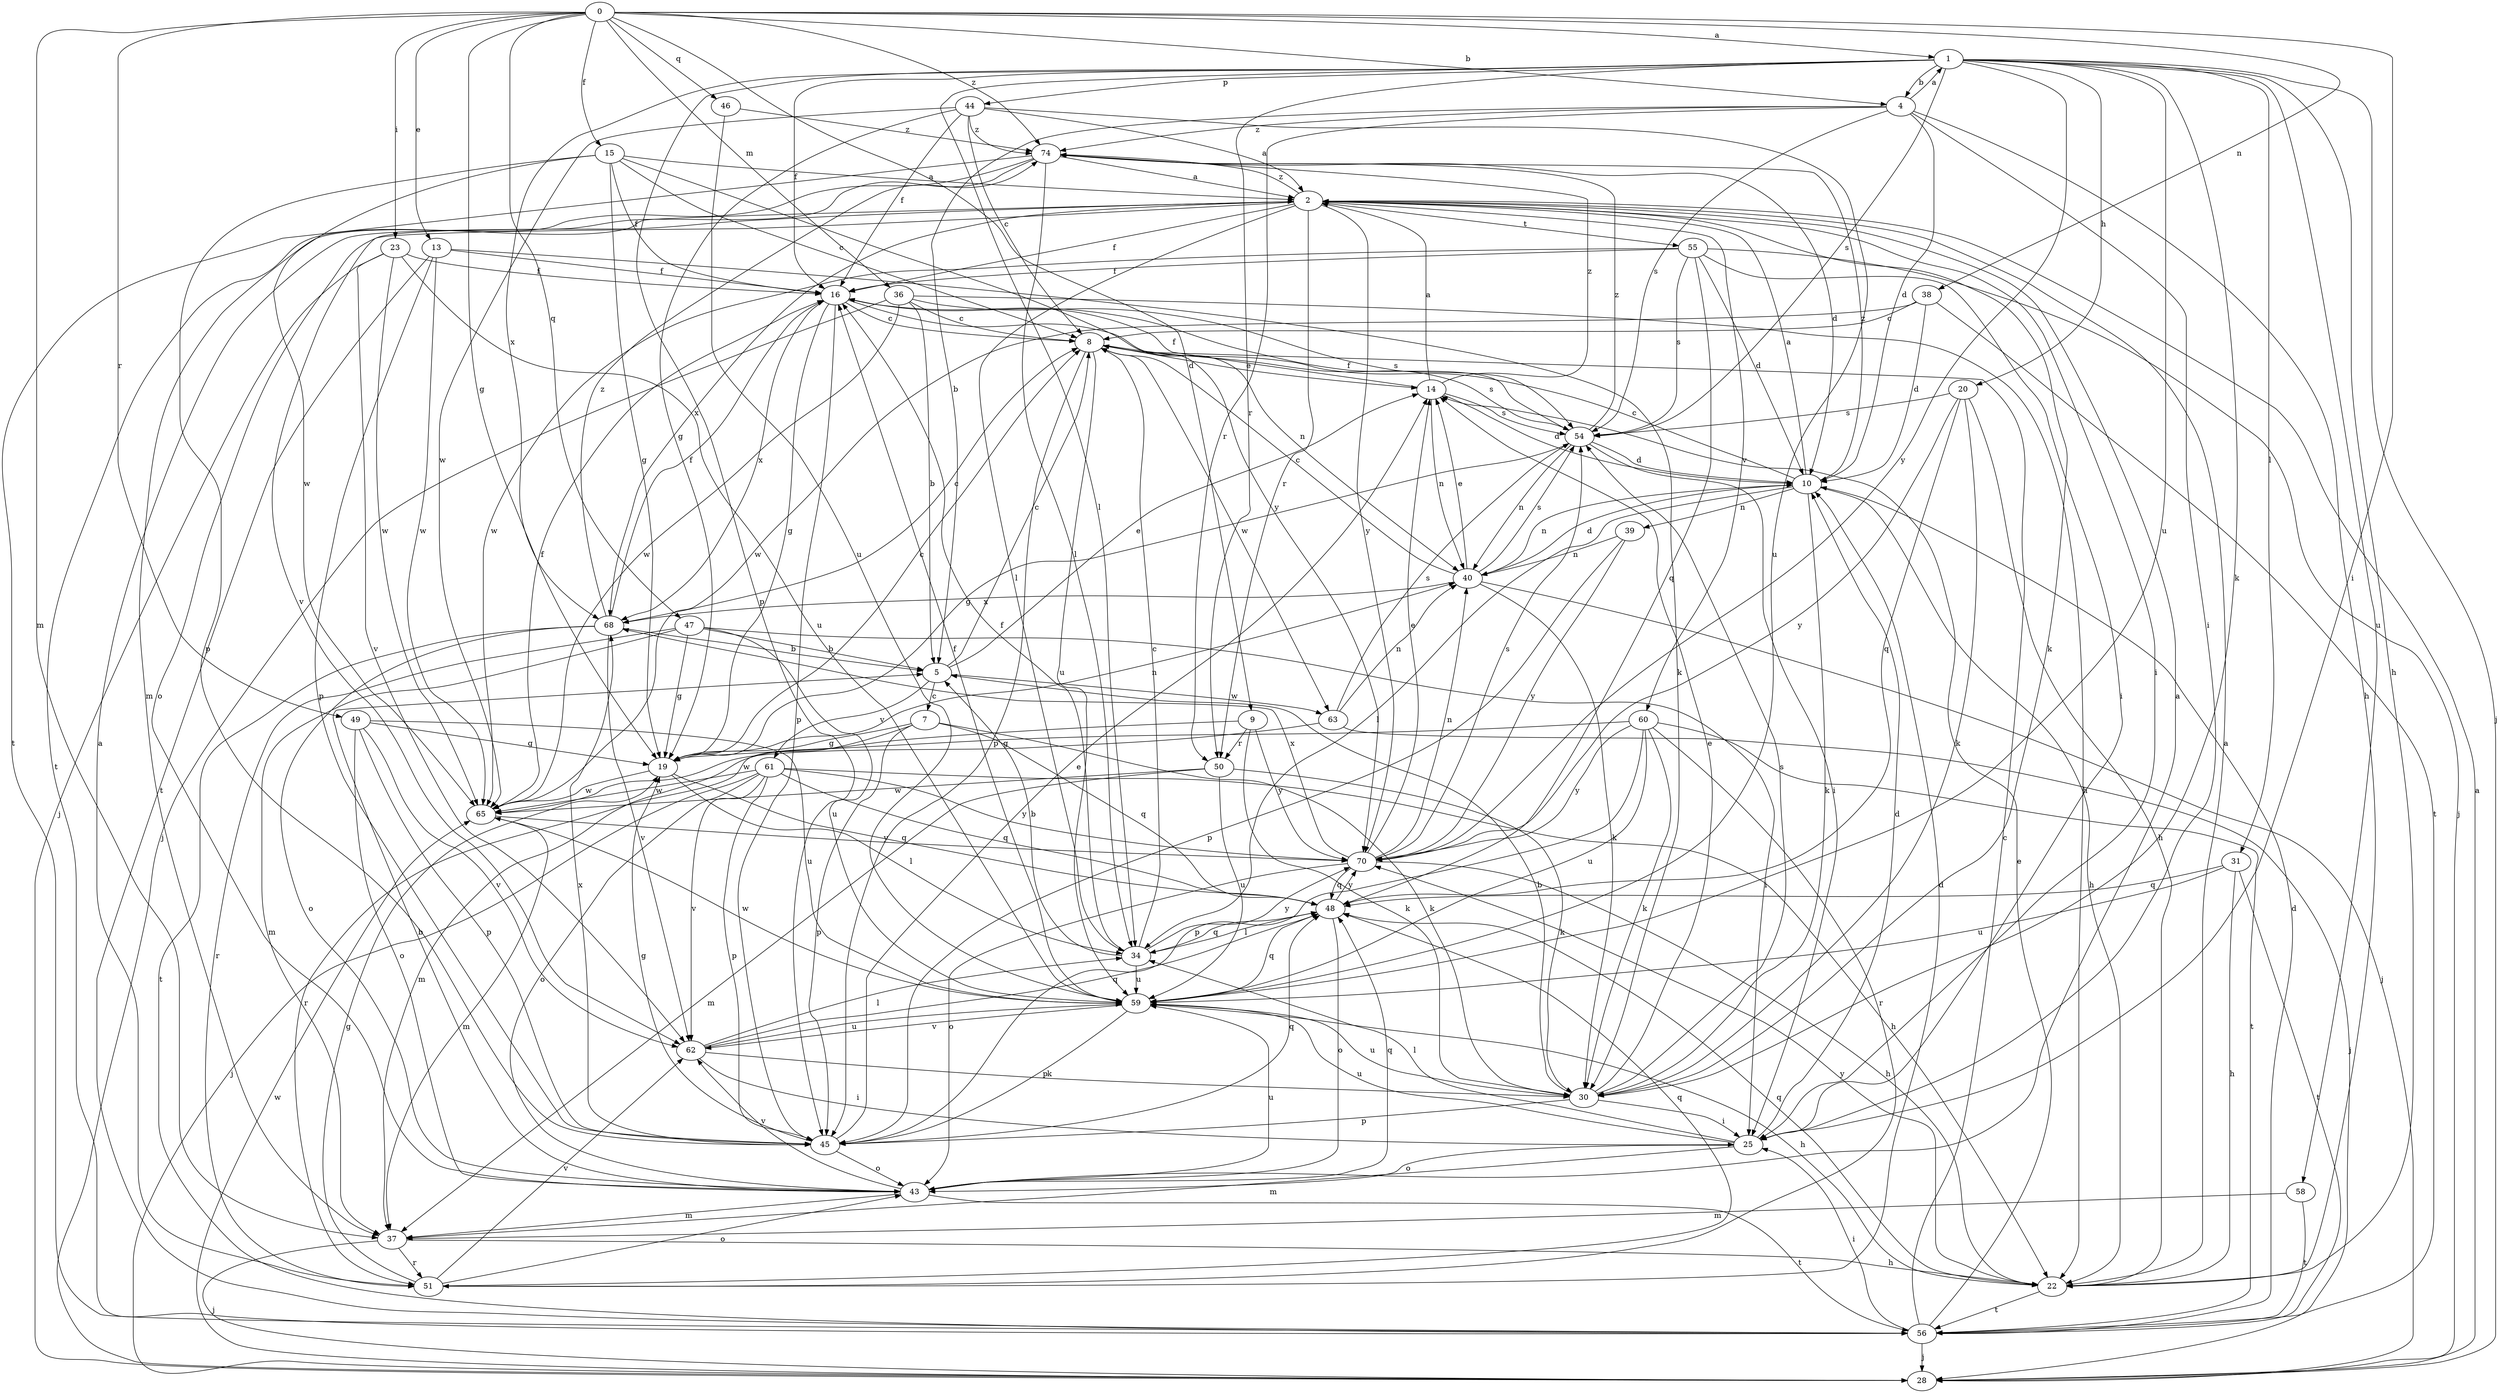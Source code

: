strict digraph  {
0;
1;
2;
4;
5;
7;
8;
9;
10;
13;
14;
15;
16;
19;
20;
22;
23;
25;
28;
30;
31;
34;
36;
37;
38;
39;
40;
43;
44;
45;
46;
47;
48;
49;
50;
51;
54;
55;
56;
58;
59;
60;
61;
62;
63;
65;
68;
70;
74;
0 -> 1  [label=a];
0 -> 4  [label=b];
0 -> 9  [label=d];
0 -> 13  [label=e];
0 -> 15  [label=f];
0 -> 19  [label=g];
0 -> 23  [label=i];
0 -> 25  [label=i];
0 -> 36  [label=m];
0 -> 37  [label=m];
0 -> 38  [label=n];
0 -> 46  [label=q];
0 -> 47  [label=q];
0 -> 49  [label=r];
0 -> 74  [label=z];
1 -> 4  [label=b];
1 -> 16  [label=f];
1 -> 20  [label=h];
1 -> 22  [label=h];
1 -> 28  [label=j];
1 -> 30  [label=k];
1 -> 31  [label=l];
1 -> 34  [label=l];
1 -> 44  [label=p];
1 -> 45  [label=p];
1 -> 50  [label=r];
1 -> 54  [label=s];
1 -> 58  [label=u];
1 -> 59  [label=u];
1 -> 68  [label=x];
1 -> 70  [label=y];
2 -> 16  [label=f];
2 -> 25  [label=i];
2 -> 30  [label=k];
2 -> 34  [label=l];
2 -> 43  [label=o];
2 -> 50  [label=r];
2 -> 55  [label=t];
2 -> 56  [label=t];
2 -> 60  [label=v];
2 -> 68  [label=x];
2 -> 70  [label=y];
2 -> 74  [label=z];
4 -> 1  [label=a];
4 -> 5  [label=b];
4 -> 10  [label=d];
4 -> 22  [label=h];
4 -> 25  [label=i];
4 -> 50  [label=r];
4 -> 54  [label=s];
4 -> 74  [label=z];
5 -> 7  [label=c];
5 -> 8  [label=c];
5 -> 14  [label=e];
5 -> 61  [label=v];
5 -> 63  [label=w];
7 -> 19  [label=g];
7 -> 30  [label=k];
7 -> 37  [label=m];
7 -> 45  [label=p];
7 -> 48  [label=q];
8 -> 14  [label=e];
8 -> 45  [label=p];
8 -> 54  [label=s];
8 -> 59  [label=u];
8 -> 63  [label=w];
9 -> 30  [label=k];
9 -> 50  [label=r];
9 -> 51  [label=r];
9 -> 70  [label=y];
10 -> 2  [label=a];
10 -> 8  [label=c];
10 -> 22  [label=h];
10 -> 30  [label=k];
10 -> 34  [label=l];
10 -> 39  [label=n];
10 -> 40  [label=n];
10 -> 74  [label=z];
13 -> 16  [label=f];
13 -> 30  [label=k];
13 -> 45  [label=p];
13 -> 56  [label=t];
13 -> 65  [label=w];
14 -> 2  [label=a];
14 -> 10  [label=d];
14 -> 16  [label=f];
14 -> 40  [label=n];
14 -> 54  [label=s];
14 -> 74  [label=z];
15 -> 2  [label=a];
15 -> 8  [label=c];
15 -> 16  [label=f];
15 -> 19  [label=g];
15 -> 45  [label=p];
15 -> 65  [label=w];
15 -> 70  [label=y];
16 -> 8  [label=c];
16 -> 19  [label=g];
16 -> 40  [label=n];
16 -> 45  [label=p];
16 -> 68  [label=x];
19 -> 8  [label=c];
19 -> 34  [label=l];
19 -> 40  [label=n];
19 -> 48  [label=q];
19 -> 65  [label=w];
20 -> 22  [label=h];
20 -> 30  [label=k];
20 -> 48  [label=q];
20 -> 54  [label=s];
20 -> 70  [label=y];
22 -> 2  [label=a];
22 -> 48  [label=q];
22 -> 56  [label=t];
22 -> 70  [label=y];
23 -> 16  [label=f];
23 -> 28  [label=j];
23 -> 59  [label=u];
23 -> 62  [label=v];
23 -> 65  [label=w];
25 -> 10  [label=d];
25 -> 34  [label=l];
25 -> 37  [label=m];
25 -> 43  [label=o];
25 -> 59  [label=u];
28 -> 2  [label=a];
28 -> 65  [label=w];
30 -> 5  [label=b];
30 -> 14  [label=e];
30 -> 25  [label=i];
30 -> 45  [label=p];
30 -> 54  [label=s];
30 -> 59  [label=u];
31 -> 22  [label=h];
31 -> 48  [label=q];
31 -> 56  [label=t];
31 -> 59  [label=u];
34 -> 5  [label=b];
34 -> 8  [label=c];
34 -> 16  [label=f];
34 -> 48  [label=q];
34 -> 59  [label=u];
34 -> 70  [label=y];
36 -> 5  [label=b];
36 -> 8  [label=c];
36 -> 22  [label=h];
36 -> 28  [label=j];
36 -> 54  [label=s];
36 -> 65  [label=w];
37 -> 22  [label=h];
37 -> 28  [label=j];
37 -> 51  [label=r];
38 -> 8  [label=c];
38 -> 10  [label=d];
38 -> 56  [label=t];
38 -> 65  [label=w];
39 -> 40  [label=n];
39 -> 45  [label=p];
39 -> 70  [label=y];
40 -> 8  [label=c];
40 -> 10  [label=d];
40 -> 14  [label=e];
40 -> 28  [label=j];
40 -> 30  [label=k];
40 -> 54  [label=s];
40 -> 68  [label=x];
43 -> 2  [label=a];
43 -> 5  [label=b];
43 -> 37  [label=m];
43 -> 48  [label=q];
43 -> 56  [label=t];
43 -> 59  [label=u];
43 -> 62  [label=v];
44 -> 2  [label=a];
44 -> 8  [label=c];
44 -> 16  [label=f];
44 -> 19  [label=g];
44 -> 59  [label=u];
44 -> 65  [label=w];
44 -> 74  [label=z];
45 -> 14  [label=e];
45 -> 19  [label=g];
45 -> 43  [label=o];
45 -> 48  [label=q];
45 -> 68  [label=x];
46 -> 59  [label=u];
46 -> 74  [label=z];
47 -> 5  [label=b];
47 -> 19  [label=g];
47 -> 25  [label=i];
47 -> 37  [label=m];
47 -> 51  [label=r];
47 -> 59  [label=u];
48 -> 34  [label=l];
48 -> 43  [label=o];
48 -> 70  [label=y];
49 -> 19  [label=g];
49 -> 43  [label=o];
49 -> 45  [label=p];
49 -> 59  [label=u];
49 -> 62  [label=v];
50 -> 30  [label=k];
50 -> 37  [label=m];
50 -> 59  [label=u];
50 -> 65  [label=w];
51 -> 2  [label=a];
51 -> 10  [label=d];
51 -> 19  [label=g];
51 -> 43  [label=o];
51 -> 48  [label=q];
51 -> 62  [label=v];
54 -> 10  [label=d];
54 -> 16  [label=f];
54 -> 19  [label=g];
54 -> 25  [label=i];
54 -> 40  [label=n];
54 -> 74  [label=z];
55 -> 10  [label=d];
55 -> 16  [label=f];
55 -> 25  [label=i];
55 -> 28  [label=j];
55 -> 48  [label=q];
55 -> 54  [label=s];
55 -> 65  [label=w];
56 -> 8  [label=c];
56 -> 10  [label=d];
56 -> 14  [label=e];
56 -> 25  [label=i];
56 -> 28  [label=j];
58 -> 37  [label=m];
58 -> 56  [label=t];
59 -> 16  [label=f];
59 -> 22  [label=h];
59 -> 45  [label=p];
59 -> 48  [label=q];
59 -> 62  [label=v];
59 -> 65  [label=w];
60 -> 19  [label=g];
60 -> 30  [label=k];
60 -> 45  [label=p];
60 -> 51  [label=r];
60 -> 56  [label=t];
60 -> 59  [label=u];
60 -> 70  [label=y];
61 -> 22  [label=h];
61 -> 28  [label=j];
61 -> 43  [label=o];
61 -> 45  [label=p];
61 -> 48  [label=q];
61 -> 62  [label=v];
61 -> 65  [label=w];
61 -> 70  [label=y];
62 -> 25  [label=i];
62 -> 30  [label=k];
62 -> 34  [label=l];
62 -> 48  [label=q];
62 -> 59  [label=u];
63 -> 28  [label=j];
63 -> 40  [label=n];
63 -> 54  [label=s];
63 -> 65  [label=w];
65 -> 16  [label=f];
65 -> 37  [label=m];
65 -> 70  [label=y];
68 -> 5  [label=b];
68 -> 8  [label=c];
68 -> 16  [label=f];
68 -> 43  [label=o];
68 -> 56  [label=t];
68 -> 62  [label=v];
68 -> 74  [label=z];
70 -> 14  [label=e];
70 -> 22  [label=h];
70 -> 40  [label=n];
70 -> 43  [label=o];
70 -> 48  [label=q];
70 -> 54  [label=s];
70 -> 68  [label=x];
74 -> 2  [label=a];
74 -> 10  [label=d];
74 -> 34  [label=l];
74 -> 37  [label=m];
74 -> 56  [label=t];
74 -> 62  [label=v];
}
